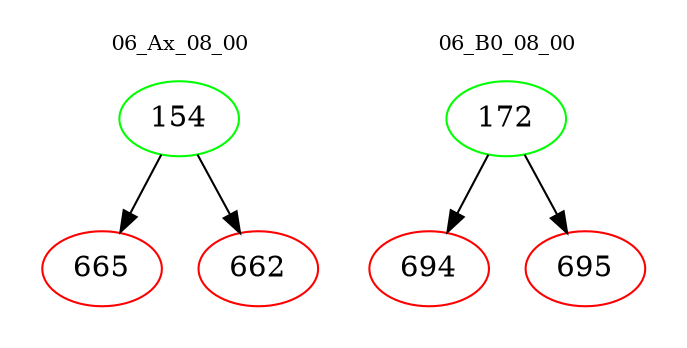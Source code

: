 digraph{
subgraph cluster_0 {
color = white
label = "06_Ax_08_00";
fontsize=10;
T0_154 [label="154", color="green"]
T0_154 -> T0_665 [color="black"]
T0_665 [label="665", color="red"]
T0_154 -> T0_662 [color="black"]
T0_662 [label="662", color="red"]
}
subgraph cluster_1 {
color = white
label = "06_B0_08_00";
fontsize=10;
T1_172 [label="172", color="green"]
T1_172 -> T1_694 [color="black"]
T1_694 [label="694", color="red"]
T1_172 -> T1_695 [color="black"]
T1_695 [label="695", color="red"]
}
}
